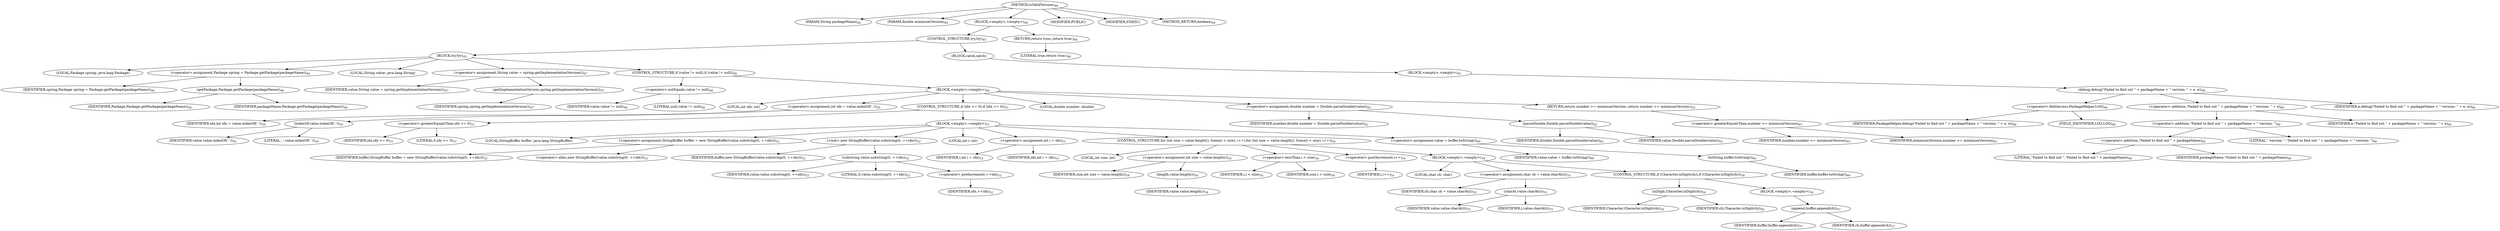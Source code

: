 digraph "isValidVersion" {  
"27" [label = <(METHOD,isValidVersion)<SUB>44</SUB>> ]
"28" [label = <(PARAM,String packageName)<SUB>44</SUB>> ]
"29" [label = <(PARAM,double minimumVersion)<SUB>44</SUB>> ]
"30" [label = <(BLOCK,&lt;empty&gt;,&lt;empty&gt;)<SUB>44</SUB>> ]
"31" [label = <(CONTROL_STRUCTURE,try,try)<SUB>45</SUB>> ]
"32" [label = <(BLOCK,try,try)<SUB>45</SUB>> ]
"33" [label = <(LOCAL,Package spring: java.lang.Package)> ]
"34" [label = <(&lt;operator&gt;.assignment,Package spring = Package.getPackage(packageName))<SUB>46</SUB>> ]
"35" [label = <(IDENTIFIER,spring,Package spring = Package.getPackage(packageName))<SUB>46</SUB>> ]
"36" [label = <(getPackage,Package.getPackage(packageName))<SUB>46</SUB>> ]
"37" [label = <(IDENTIFIER,Package,Package.getPackage(packageName))<SUB>46</SUB>> ]
"38" [label = <(IDENTIFIER,packageName,Package.getPackage(packageName))<SUB>46</SUB>> ]
"39" [label = <(LOCAL,String value: java.lang.String)> ]
"40" [label = <(&lt;operator&gt;.assignment,String value = spring.getImplementationVersion())<SUB>47</SUB>> ]
"41" [label = <(IDENTIFIER,value,String value = spring.getImplementationVersion())<SUB>47</SUB>> ]
"42" [label = <(getImplementationVersion,spring.getImplementationVersion())<SUB>47</SUB>> ]
"43" [label = <(IDENTIFIER,spring,spring.getImplementationVersion())<SUB>47</SUB>> ]
"44" [label = <(CONTROL_STRUCTURE,if (value != null),if (value != null))<SUB>48</SUB>> ]
"45" [label = <(&lt;operator&gt;.notEquals,value != null)<SUB>48</SUB>> ]
"46" [label = <(IDENTIFIER,value,value != null)<SUB>48</SUB>> ]
"47" [label = <(LITERAL,null,value != null)<SUB>48</SUB>> ]
"48" [label = <(BLOCK,&lt;empty&gt;,&lt;empty&gt;)<SUB>48</SUB>> ]
"49" [label = <(LOCAL,int idx: int)> ]
"50" [label = <(&lt;operator&gt;.assignment,int idx = value.indexOf('.'))<SUB>50</SUB>> ]
"51" [label = <(IDENTIFIER,idx,int idx = value.indexOf('.'))<SUB>50</SUB>> ]
"52" [label = <(indexOf,value.indexOf('.'))<SUB>50</SUB>> ]
"53" [label = <(IDENTIFIER,value,value.indexOf('.'))<SUB>50</SUB>> ]
"54" [label = <(LITERAL,'.',value.indexOf('.'))<SUB>50</SUB>> ]
"55" [label = <(CONTROL_STRUCTURE,if (idx &gt;= 0),if (idx &gt;= 0))<SUB>51</SUB>> ]
"56" [label = <(&lt;operator&gt;.greaterEqualsThan,idx &gt;= 0)<SUB>51</SUB>> ]
"57" [label = <(IDENTIFIER,idx,idx &gt;= 0)<SUB>51</SUB>> ]
"58" [label = <(LITERAL,0,idx &gt;= 0)<SUB>51</SUB>> ]
"59" [label = <(BLOCK,&lt;empty&gt;,&lt;empty&gt;)<SUB>51</SUB>> ]
"4" [label = <(LOCAL,StringBuffer buffer: java.lang.StringBuffer)> ]
"60" [label = <(&lt;operator&gt;.assignment,StringBuffer buffer = new StringBuffer(value.substring(0, ++idx)))<SUB>52</SUB>> ]
"61" [label = <(IDENTIFIER,buffer,StringBuffer buffer = new StringBuffer(value.substring(0, ++idx)))<SUB>52</SUB>> ]
"62" [label = <(&lt;operator&gt;.alloc,new StringBuffer(value.substring(0, ++idx)))<SUB>52</SUB>> ]
"63" [label = <(&lt;init&gt;,new StringBuffer(value.substring(0, ++idx)))<SUB>52</SUB>> ]
"3" [label = <(IDENTIFIER,buffer,new StringBuffer(value.substring(0, ++idx)))<SUB>52</SUB>> ]
"64" [label = <(substring,value.substring(0, ++idx))<SUB>52</SUB>> ]
"65" [label = <(IDENTIFIER,value,value.substring(0, ++idx))<SUB>52</SUB>> ]
"66" [label = <(LITERAL,0,value.substring(0, ++idx))<SUB>52</SUB>> ]
"67" [label = <(&lt;operator&gt;.preIncrement,++idx)<SUB>52</SUB>> ]
"68" [label = <(IDENTIFIER,idx,++idx)<SUB>52</SUB>> ]
"69" [label = <(LOCAL,int i: int)> ]
"70" [label = <(&lt;operator&gt;.assignment,int i = idx)<SUB>53</SUB>> ]
"71" [label = <(IDENTIFIER,i,int i = idx)<SUB>53</SUB>> ]
"72" [label = <(IDENTIFIER,idx,int i = idx)<SUB>53</SUB>> ]
"73" [label = <(CONTROL_STRUCTURE,for (int size = value.length(); Some(i &lt; size); i++),for (int size = value.length(); Some(i &lt; size); i++))<SUB>54</SUB>> ]
"74" [label = <(LOCAL,int size: int)> ]
"75" [label = <(&lt;operator&gt;.assignment,int size = value.length())<SUB>54</SUB>> ]
"76" [label = <(IDENTIFIER,size,int size = value.length())<SUB>54</SUB>> ]
"77" [label = <(length,value.length())<SUB>54</SUB>> ]
"78" [label = <(IDENTIFIER,value,value.length())<SUB>54</SUB>> ]
"79" [label = <(&lt;operator&gt;.lessThan,i &lt; size)<SUB>54</SUB>> ]
"80" [label = <(IDENTIFIER,i,i &lt; size)<SUB>54</SUB>> ]
"81" [label = <(IDENTIFIER,size,i &lt; size)<SUB>54</SUB>> ]
"82" [label = <(&lt;operator&gt;.postIncrement,i++)<SUB>54</SUB>> ]
"83" [label = <(IDENTIFIER,i,i++)<SUB>54</SUB>> ]
"84" [label = <(BLOCK,&lt;empty&gt;,&lt;empty&gt;)<SUB>54</SUB>> ]
"85" [label = <(LOCAL,char ch: char)> ]
"86" [label = <(&lt;operator&gt;.assignment,char ch = value.charAt(i))<SUB>55</SUB>> ]
"87" [label = <(IDENTIFIER,ch,char ch = value.charAt(i))<SUB>55</SUB>> ]
"88" [label = <(charAt,value.charAt(i))<SUB>55</SUB>> ]
"89" [label = <(IDENTIFIER,value,value.charAt(i))<SUB>55</SUB>> ]
"90" [label = <(IDENTIFIER,i,value.charAt(i))<SUB>55</SUB>> ]
"91" [label = <(CONTROL_STRUCTURE,if (Character.isDigit(ch)),if (Character.isDigit(ch)))<SUB>56</SUB>> ]
"92" [label = <(isDigit,Character.isDigit(ch))<SUB>56</SUB>> ]
"93" [label = <(IDENTIFIER,Character,Character.isDigit(ch))<SUB>56</SUB>> ]
"94" [label = <(IDENTIFIER,ch,Character.isDigit(ch))<SUB>56</SUB>> ]
"95" [label = <(BLOCK,&lt;empty&gt;,&lt;empty&gt;)<SUB>56</SUB>> ]
"96" [label = <(append,buffer.append(ch))<SUB>57</SUB>> ]
"97" [label = <(IDENTIFIER,buffer,buffer.append(ch))<SUB>57</SUB>> ]
"98" [label = <(IDENTIFIER,ch,buffer.append(ch))<SUB>57</SUB>> ]
"99" [label = <(&lt;operator&gt;.assignment,value = buffer.toString())<SUB>60</SUB>> ]
"100" [label = <(IDENTIFIER,value,value = buffer.toString())<SUB>60</SUB>> ]
"101" [label = <(toString,buffer.toString())<SUB>60</SUB>> ]
"102" [label = <(IDENTIFIER,buffer,buffer.toString())<SUB>60</SUB>> ]
"103" [label = <(LOCAL,double number: double)> ]
"104" [label = <(&lt;operator&gt;.assignment,double number = Double.parseDouble(value))<SUB>62</SUB>> ]
"105" [label = <(IDENTIFIER,number,double number = Double.parseDouble(value))<SUB>62</SUB>> ]
"106" [label = <(parseDouble,Double.parseDouble(value))<SUB>62</SUB>> ]
"107" [label = <(IDENTIFIER,Double,Double.parseDouble(value))<SUB>62</SUB>> ]
"108" [label = <(IDENTIFIER,value,Double.parseDouble(value))<SUB>62</SUB>> ]
"109" [label = <(RETURN,return number &gt;= minimumVersion;,return number &gt;= minimumVersion;)<SUB>63</SUB>> ]
"110" [label = <(&lt;operator&gt;.greaterEqualsThan,number &gt;= minimumVersion)<SUB>63</SUB>> ]
"111" [label = <(IDENTIFIER,number,number &gt;= minimumVersion)<SUB>63</SUB>> ]
"112" [label = <(IDENTIFIER,minimumVersion,number &gt;= minimumVersion)<SUB>63</SUB>> ]
"113" [label = <(BLOCK,catch,catch)> ]
"114" [label = <(BLOCK,&lt;empty&gt;,&lt;empty&gt;)<SUB>65</SUB>> ]
"115" [label = <(debug,debug(&quot;Failed to find out &quot; + packageName + &quot; version: &quot; + e, e))<SUB>66</SUB>> ]
"116" [label = <(&lt;operator&gt;.fieldAccess,PackageHelper.LOG)<SUB>66</SUB>> ]
"117" [label = <(IDENTIFIER,PackageHelper,debug(&quot;Failed to find out &quot; + packageName + &quot; version: &quot; + e, e))<SUB>66</SUB>> ]
"118" [label = <(FIELD_IDENTIFIER,LOG,LOG)<SUB>66</SUB>> ]
"119" [label = <(&lt;operator&gt;.addition,&quot;Failed to find out &quot; + packageName + &quot; version: &quot; + e)<SUB>66</SUB>> ]
"120" [label = <(&lt;operator&gt;.addition,&quot;Failed to find out &quot; + packageName + &quot; version: &quot;)<SUB>66</SUB>> ]
"121" [label = <(&lt;operator&gt;.addition,&quot;Failed to find out &quot; + packageName)<SUB>66</SUB>> ]
"122" [label = <(LITERAL,&quot;Failed to find out &quot;,&quot;Failed to find out &quot; + packageName)<SUB>66</SUB>> ]
"123" [label = <(IDENTIFIER,packageName,&quot;Failed to find out &quot; + packageName)<SUB>66</SUB>> ]
"124" [label = <(LITERAL,&quot; version: &quot;,&quot;Failed to find out &quot; + packageName + &quot; version: &quot;)<SUB>66</SUB>> ]
"125" [label = <(IDENTIFIER,e,&quot;Failed to find out &quot; + packageName + &quot; version: &quot; + e)<SUB>66</SUB>> ]
"126" [label = <(IDENTIFIER,e,debug(&quot;Failed to find out &quot; + packageName + &quot; version: &quot; + e, e))<SUB>66</SUB>> ]
"127" [label = <(RETURN,return true;,return true;)<SUB>68</SUB>> ]
"128" [label = <(LITERAL,true,return true;)<SUB>68</SUB>> ]
"129" [label = <(MODIFIER,PUBLIC)> ]
"130" [label = <(MODIFIER,STATIC)> ]
"131" [label = <(METHOD_RETURN,boolean)<SUB>44</SUB>> ]
  "27" -> "28" 
  "27" -> "29" 
  "27" -> "30" 
  "27" -> "129" 
  "27" -> "130" 
  "27" -> "131" 
  "30" -> "31" 
  "30" -> "127" 
  "31" -> "32" 
  "31" -> "113" 
  "32" -> "33" 
  "32" -> "34" 
  "32" -> "39" 
  "32" -> "40" 
  "32" -> "44" 
  "34" -> "35" 
  "34" -> "36" 
  "36" -> "37" 
  "36" -> "38" 
  "40" -> "41" 
  "40" -> "42" 
  "42" -> "43" 
  "44" -> "45" 
  "44" -> "48" 
  "45" -> "46" 
  "45" -> "47" 
  "48" -> "49" 
  "48" -> "50" 
  "48" -> "55" 
  "48" -> "103" 
  "48" -> "104" 
  "48" -> "109" 
  "50" -> "51" 
  "50" -> "52" 
  "52" -> "53" 
  "52" -> "54" 
  "55" -> "56" 
  "55" -> "59" 
  "56" -> "57" 
  "56" -> "58" 
  "59" -> "4" 
  "59" -> "60" 
  "59" -> "63" 
  "59" -> "69" 
  "59" -> "70" 
  "59" -> "73" 
  "59" -> "99" 
  "60" -> "61" 
  "60" -> "62" 
  "63" -> "3" 
  "63" -> "64" 
  "64" -> "65" 
  "64" -> "66" 
  "64" -> "67" 
  "67" -> "68" 
  "70" -> "71" 
  "70" -> "72" 
  "73" -> "74" 
  "73" -> "75" 
  "73" -> "79" 
  "73" -> "82" 
  "73" -> "84" 
  "75" -> "76" 
  "75" -> "77" 
  "77" -> "78" 
  "79" -> "80" 
  "79" -> "81" 
  "82" -> "83" 
  "84" -> "85" 
  "84" -> "86" 
  "84" -> "91" 
  "86" -> "87" 
  "86" -> "88" 
  "88" -> "89" 
  "88" -> "90" 
  "91" -> "92" 
  "91" -> "95" 
  "92" -> "93" 
  "92" -> "94" 
  "95" -> "96" 
  "96" -> "97" 
  "96" -> "98" 
  "99" -> "100" 
  "99" -> "101" 
  "101" -> "102" 
  "104" -> "105" 
  "104" -> "106" 
  "106" -> "107" 
  "106" -> "108" 
  "109" -> "110" 
  "110" -> "111" 
  "110" -> "112" 
  "113" -> "114" 
  "114" -> "115" 
  "115" -> "116" 
  "115" -> "119" 
  "115" -> "126" 
  "116" -> "117" 
  "116" -> "118" 
  "119" -> "120" 
  "119" -> "125" 
  "120" -> "121" 
  "120" -> "124" 
  "121" -> "122" 
  "121" -> "123" 
  "127" -> "128" 
}
